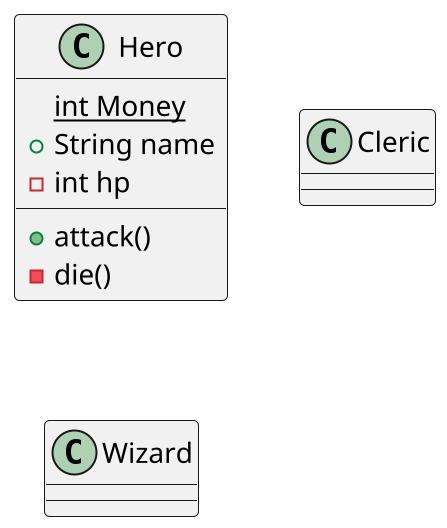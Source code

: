 @startuml

scale 2

class Hero {
{static} int Money
    +String name
    -int hp

    +attack()
    -die()
}

class Cleric{
}

class Wizard{
}

@enduml